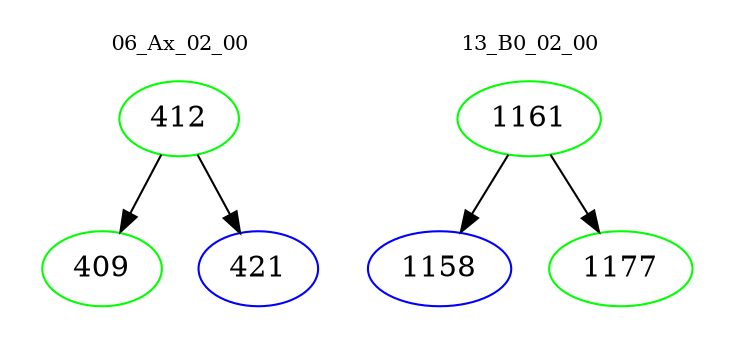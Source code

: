 digraph{
subgraph cluster_0 {
color = white
label = "06_Ax_02_00";
fontsize=10;
T0_412 [label="412", color="green"]
T0_412 -> T0_409 [color="black"]
T0_409 [label="409", color="green"]
T0_412 -> T0_421 [color="black"]
T0_421 [label="421", color="blue"]
}
subgraph cluster_1 {
color = white
label = "13_B0_02_00";
fontsize=10;
T1_1161 [label="1161", color="green"]
T1_1161 -> T1_1158 [color="black"]
T1_1158 [label="1158", color="blue"]
T1_1161 -> T1_1177 [color="black"]
T1_1177 [label="1177", color="green"]
}
}
